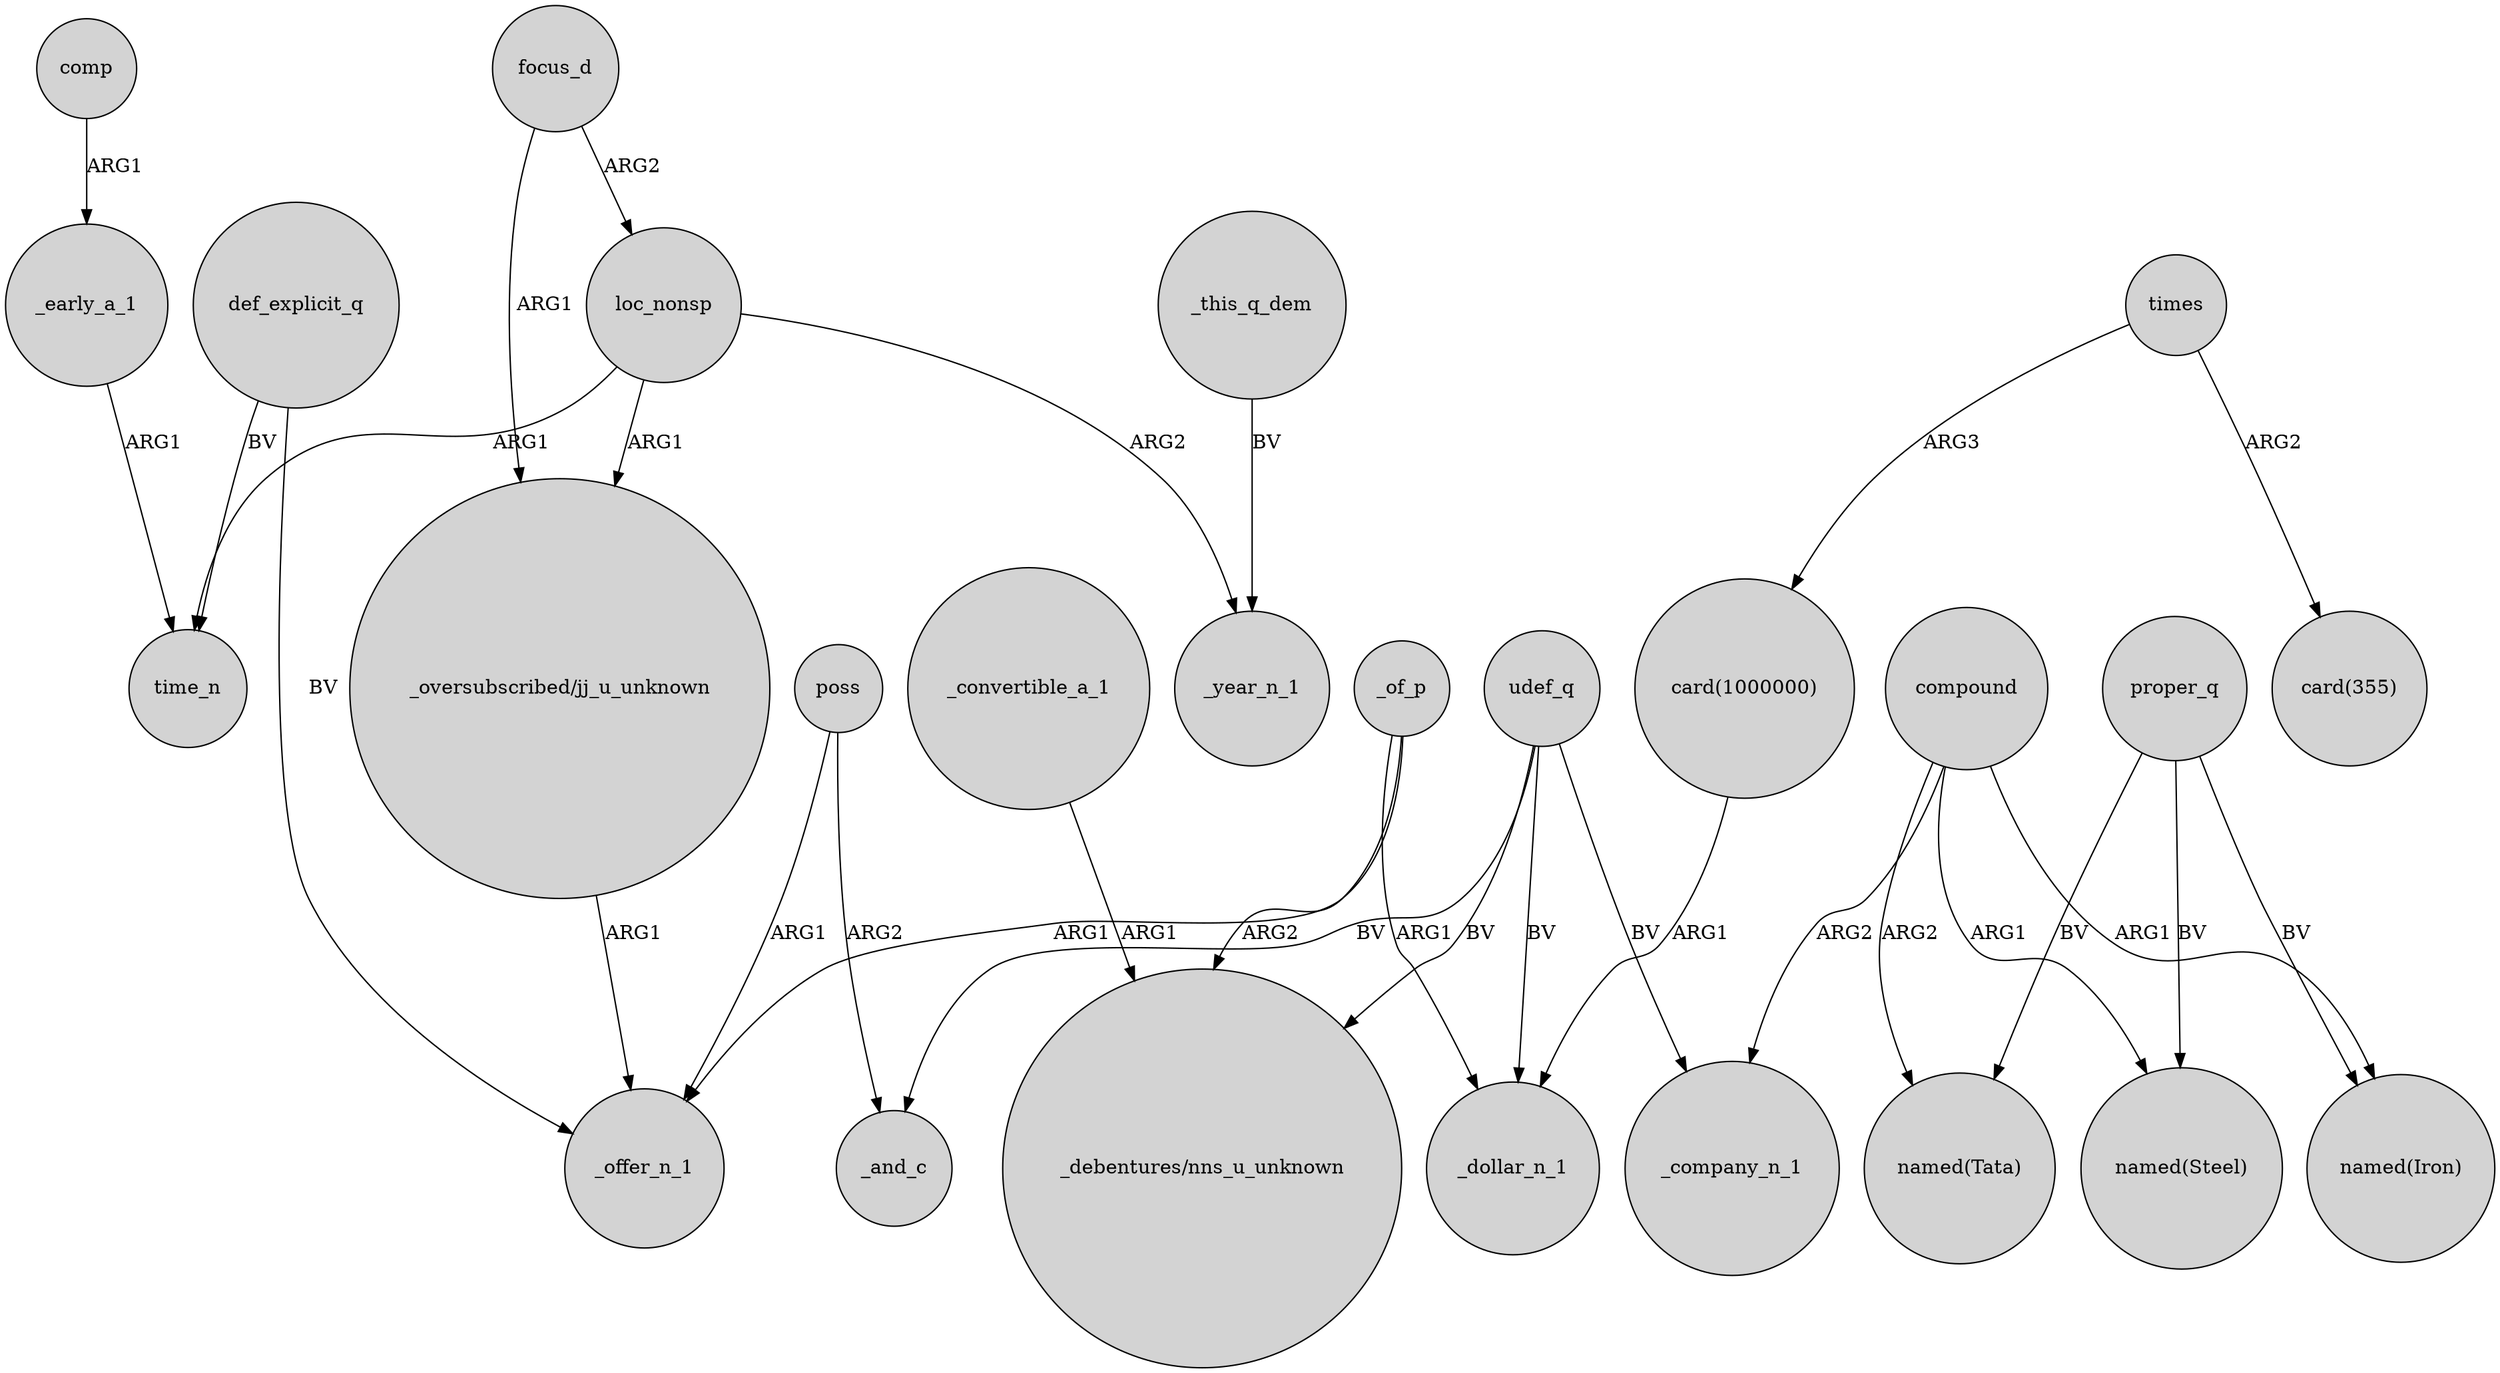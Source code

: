digraph {
	node [shape=circle style=filled]
	focus_d -> loc_nonsp [label=ARG2]
	"card(1000000)" -> _dollar_n_1 [label=ARG1]
	_of_p -> "_debentures/nns_u_unknown" [label=ARG2]
	poss -> _and_c [label=ARG2]
	compound -> "named(Steel)" [label=ARG1]
	def_explicit_q -> time_n [label=BV]
	poss -> _offer_n_1 [label=ARG1]
	_of_p -> _dollar_n_1 [label=ARG1]
	compound -> _company_n_1 [label=ARG2]
	_of_p -> _offer_n_1 [label=ARG1]
	"_oversubscribed/jj_u_unknown" -> _offer_n_1 [label=ARG1]
	loc_nonsp -> time_n [label=ARG1]
	proper_q -> "named(Iron)" [label=BV]
	loc_nonsp -> "_oversubscribed/jj_u_unknown" [label=ARG1]
	compound -> "named(Tata)" [label=ARG2]
	times -> "card(1000000)" [label=ARG3]
	compound -> "named(Iron)" [label=ARG1]
	udef_q -> "_debentures/nns_u_unknown" [label=BV]
	loc_nonsp -> _year_n_1 [label=ARG2]
	proper_q -> "named(Steel)" [label=BV]
	_early_a_1 -> time_n [label=ARG1]
	proper_q -> "named(Tata)" [label=BV]
	def_explicit_q -> _offer_n_1 [label=BV]
	udef_q -> _and_c [label=BV]
	_convertible_a_1 -> "_debentures/nns_u_unknown" [label=ARG1]
	comp -> _early_a_1 [label=ARG1]
	udef_q -> _company_n_1 [label=BV]
	focus_d -> "_oversubscribed/jj_u_unknown" [label=ARG1]
	udef_q -> _dollar_n_1 [label=BV]
	times -> "card(355)" [label=ARG2]
	_this_q_dem -> _year_n_1 [label=BV]
}
